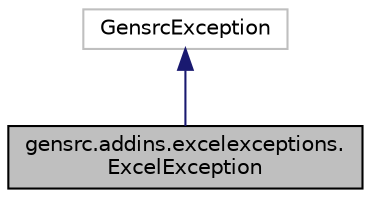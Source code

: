digraph "gensrc.addins.excelexceptions.ExcelException"
{
  edge [fontname="Helvetica",fontsize="10",labelfontname="Helvetica",labelfontsize="10"];
  node [fontname="Helvetica",fontsize="10",shape=record];
  Node6 [label="gensrc.addins.excelexceptions.\lExcelException",height=0.2,width=0.4,color="black", fillcolor="grey75", style="filled", fontcolor="black"];
  Node7 -> Node6 [dir="back",color="midnightblue",fontsize="10",style="solid",fontname="Helvetica"];
  Node7 [label="GensrcException",height=0.2,width=0.4,color="grey75", fillcolor="white", style="filled"];
}
